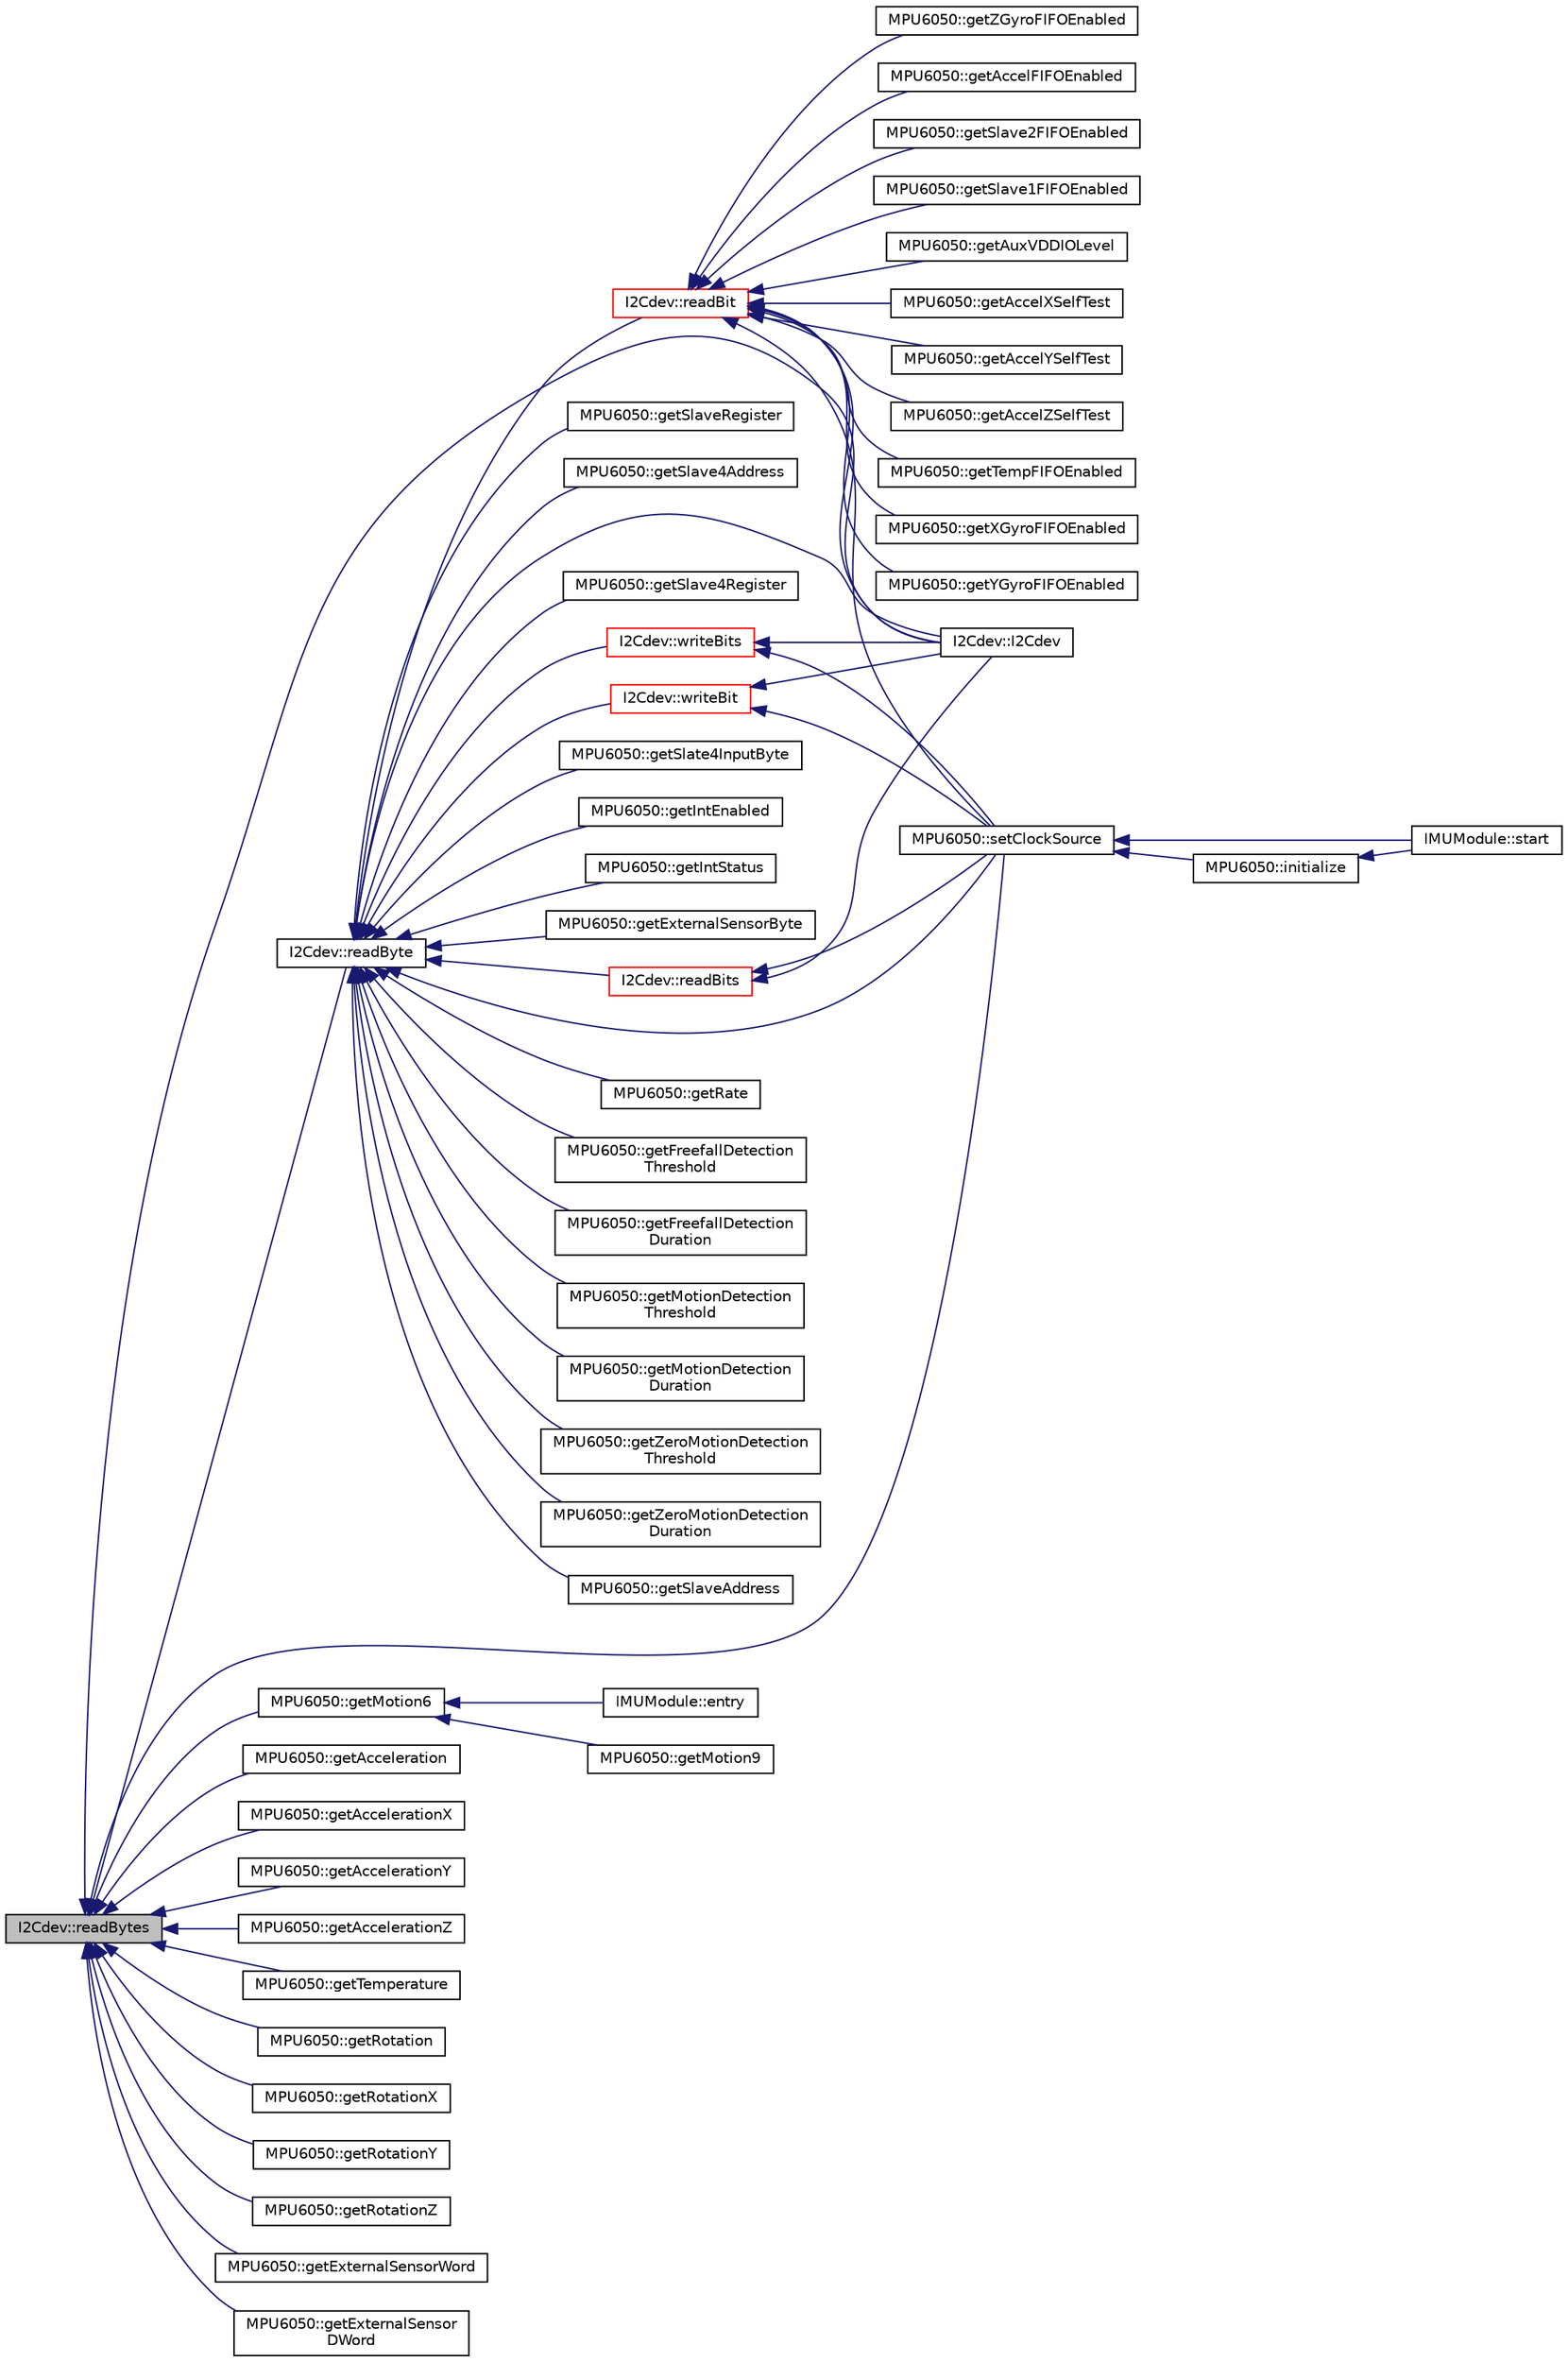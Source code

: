 digraph "I2Cdev::readBytes"
{
  edge [fontname="Helvetica",fontsize="10",labelfontname="Helvetica",labelfontsize="10"];
  node [fontname="Helvetica",fontsize="10",shape=record];
  rankdir="LR";
  Node289 [label="I2Cdev::readBytes",height=0.2,width=0.4,color="black", fillcolor="grey75", style="filled", fontcolor="black"];
  Node289 -> Node290 [dir="back",color="midnightblue",fontsize="10",style="solid",fontname="Helvetica"];
  Node290 [label="I2Cdev::I2Cdev",height=0.2,width=0.4,color="black", fillcolor="white", style="filled",URL="$class_i2_cdev.html#a2f70586510cbda5c5267a10b4ca220b9"];
  Node289 -> Node291 [dir="back",color="midnightblue",fontsize="10",style="solid",fontname="Helvetica"];
  Node291 [label="I2Cdev::readByte",height=0.2,width=0.4,color="black", fillcolor="white", style="filled",URL="$class_i2_cdev.html#aef1db446b45660c6631fc780278ac366",tooltip="Read single byte from an 8-bit device register. "];
  Node291 -> Node290 [dir="back",color="midnightblue",fontsize="10",style="solid",fontname="Helvetica"];
  Node291 -> Node292 [dir="back",color="midnightblue",fontsize="10",style="solid",fontname="Helvetica"];
  Node292 [label="I2Cdev::readBit",height=0.2,width=0.4,color="red", fillcolor="white", style="filled",URL="$class_i2_cdev.html#a9f104431c59658432e8b2f02c3e1acd6",tooltip="Read a single bit from an 8-bit device register. "];
  Node292 -> Node290 [dir="back",color="midnightblue",fontsize="10",style="solid",fontname="Helvetica"];
  Node292 -> Node293 [dir="back",color="midnightblue",fontsize="10",style="solid",fontname="Helvetica"];
  Node293 [label="MPU6050::getAuxVDDIOLevel",height=0.2,width=0.4,color="black", fillcolor="white", style="filled",URL="$class_m_p_u6050.html#af6e9af8e2222889fd5458e2ae12c55c8",tooltip="Get the auxiliary I2C supply voltage level. "];
  Node292 -> Node294 [dir="back",color="midnightblue",fontsize="10",style="solid",fontname="Helvetica"];
  Node294 [label="MPU6050::getAccelXSelfTest",height=0.2,width=0.4,color="black", fillcolor="white", style="filled",URL="$class_m_p_u6050.html#a8fc7eab1302281f6e4bc953379f3237b",tooltip="Get self-test enabled setting for accelerometer X axis. "];
  Node292 -> Node295 [dir="back",color="midnightblue",fontsize="10",style="solid",fontname="Helvetica"];
  Node295 [label="MPU6050::getAccelYSelfTest",height=0.2,width=0.4,color="black", fillcolor="white", style="filled",URL="$class_m_p_u6050.html#a2523e798db3baf9cb9dbf347af16639b",tooltip="Get self-test enabled value for accelerometer Y axis. "];
  Node292 -> Node296 [dir="back",color="midnightblue",fontsize="10",style="solid",fontname="Helvetica"];
  Node296 [label="MPU6050::getAccelZSelfTest",height=0.2,width=0.4,color="black", fillcolor="white", style="filled",URL="$class_m_p_u6050.html#a57710638eeb6176cf14a8c444bda5300",tooltip="Get self-test enabled value for accelerometer Z axis. "];
  Node292 -> Node297 [dir="back",color="midnightblue",fontsize="10",style="solid",fontname="Helvetica"];
  Node297 [label="MPU6050::getTempFIFOEnabled",height=0.2,width=0.4,color="black", fillcolor="white", style="filled",URL="$class_m_p_u6050.html#a913c2095001e204b5b09f8382a86d2ca",tooltip="Get temperature FIFO enabled value. "];
  Node292 -> Node298 [dir="back",color="midnightblue",fontsize="10",style="solid",fontname="Helvetica"];
  Node298 [label="MPU6050::getXGyroFIFOEnabled",height=0.2,width=0.4,color="black", fillcolor="white", style="filled",URL="$class_m_p_u6050.html#ada9a553176b57815f23fb7d71bb85c9d",tooltip="Get gyroscope X-axis FIFO enabled value. "];
  Node292 -> Node299 [dir="back",color="midnightblue",fontsize="10",style="solid",fontname="Helvetica"];
  Node299 [label="MPU6050::getYGyroFIFOEnabled",height=0.2,width=0.4,color="black", fillcolor="white", style="filled",URL="$class_m_p_u6050.html#a86c85d5b5c93df82394435b868e17463",tooltip="Get gyroscope Y-axis FIFO enabled value. "];
  Node292 -> Node300 [dir="back",color="midnightblue",fontsize="10",style="solid",fontname="Helvetica"];
  Node300 [label="MPU6050::getZGyroFIFOEnabled",height=0.2,width=0.4,color="black", fillcolor="white", style="filled",URL="$class_m_p_u6050.html#adbbbd131c74f37dd545403633eb317ff",tooltip="Get gyroscope Z-axis FIFO enabled value. "];
  Node292 -> Node301 [dir="back",color="midnightblue",fontsize="10",style="solid",fontname="Helvetica"];
  Node301 [label="MPU6050::getAccelFIFOEnabled",height=0.2,width=0.4,color="black", fillcolor="white", style="filled",URL="$class_m_p_u6050.html#ace244415128ad7a38293ad6808b7face",tooltip="Get accelerometer FIFO enabled value. "];
  Node292 -> Node302 [dir="back",color="midnightblue",fontsize="10",style="solid",fontname="Helvetica"];
  Node302 [label="MPU6050::getSlave2FIFOEnabled",height=0.2,width=0.4,color="black", fillcolor="white", style="filled",URL="$class_m_p_u6050.html#a3c2e29508607a655221a2fa4f4219b4d",tooltip="Get Slave 2 FIFO enabled value. "];
  Node292 -> Node303 [dir="back",color="midnightblue",fontsize="10",style="solid",fontname="Helvetica"];
  Node303 [label="MPU6050::getSlave1FIFOEnabled",height=0.2,width=0.4,color="black", fillcolor="white", style="filled",URL="$class_m_p_u6050.html#afd6a9b55a589c83c9a0fb0b5b2a88234",tooltip="Get Slave 1 FIFO enabled value. "];
  Node292 -> Node358 [dir="back",color="midnightblue",fontsize="10",style="solid",fontname="Helvetica"];
  Node358 [label="MPU6050::setClockSource",height=0.2,width=0.4,color="black", fillcolor="white", style="filled",URL="$class_m_p_u6050.html#a4c1cd147d038e024bdeaa053c4d77734",tooltip="Set clock source setting. "];
  Node358 -> Node359 [dir="back",color="midnightblue",fontsize="10",style="solid",fontname="Helvetica"];
  Node359 [label="IMUModule::start",height=0.2,width=0.4,color="black", fillcolor="white", style="filled",URL="$class_i_m_u_module.html#aba29f7665d8ec8f0eefe802f1c2b741c",tooltip="Called once to initialize the module. "];
  Node358 -> Node360 [dir="back",color="midnightblue",fontsize="10",style="solid",fontname="Helvetica"];
  Node360 [label="MPU6050::initialize",height=0.2,width=0.4,color="black", fillcolor="white", style="filled",URL="$class_m_p_u6050.html#abd8fc6c18adf158011118fbccc7e7054",tooltip="Power on and prepare for general usage. "];
  Node360 -> Node359 [dir="back",color="midnightblue",fontsize="10",style="solid",fontname="Helvetica"];
  Node291 -> Node361 [dir="back",color="midnightblue",fontsize="10",style="solid",fontname="Helvetica"];
  Node361 [label="I2Cdev::readBits",height=0.2,width=0.4,color="red", fillcolor="white", style="filled",URL="$class_i2_cdev.html#ab507de3d1a8f9e1528038ed2b2301d31",tooltip="Read multiple bits from an 8-bit device register. "];
  Node361 -> Node290 [dir="back",color="midnightblue",fontsize="10",style="solid",fontname="Helvetica"];
  Node361 -> Node358 [dir="back",color="midnightblue",fontsize="10",style="solid",fontname="Helvetica"];
  Node291 -> Node374 [dir="back",color="midnightblue",fontsize="10",style="solid",fontname="Helvetica"];
  Node374 [label="I2Cdev::writeBit",height=0.2,width=0.4,color="red", fillcolor="white", style="filled",URL="$class_i2_cdev.html#aa68890af87de5471d32e583ebbd91acb",tooltip="write a single bit in an 8-bit device register. "];
  Node374 -> Node290 [dir="back",color="midnightblue",fontsize="10",style="solid",fontname="Helvetica"];
  Node374 -> Node358 [dir="back",color="midnightblue",fontsize="10",style="solid",fontname="Helvetica"];
  Node291 -> Node427 [dir="back",color="midnightblue",fontsize="10",style="solid",fontname="Helvetica"];
  Node427 [label="I2Cdev::writeBits",height=0.2,width=0.4,color="red", fillcolor="white", style="filled",URL="$class_i2_cdev.html#a913371251b6a41520c080115650e1b59",tooltip="Write multiple bits in an 8-bit device register. "];
  Node427 -> Node290 [dir="back",color="midnightblue",fontsize="10",style="solid",fontname="Helvetica"];
  Node427 -> Node358 [dir="back",color="midnightblue",fontsize="10",style="solid",fontname="Helvetica"];
  Node291 -> Node439 [dir="back",color="midnightblue",fontsize="10",style="solid",fontname="Helvetica"];
  Node439 [label="MPU6050::getRate",height=0.2,width=0.4,color="black", fillcolor="white", style="filled",URL="$class_m_p_u6050.html#a887a173e079980505763ffd1aa9fec05",tooltip="Get gyroscope output rate divider. "];
  Node291 -> Node440 [dir="back",color="midnightblue",fontsize="10",style="solid",fontname="Helvetica"];
  Node440 [label="MPU6050::getFreefallDetection\lThreshold",height=0.2,width=0.4,color="black", fillcolor="white", style="filled",URL="$class_m_p_u6050.html#ac7f5c0511fe9d0f3525a3757498daed7",tooltip="Get free-fall event acceleration threshold. "];
  Node291 -> Node441 [dir="back",color="midnightblue",fontsize="10",style="solid",fontname="Helvetica"];
  Node441 [label="MPU6050::getFreefallDetection\lDuration",height=0.2,width=0.4,color="black", fillcolor="white", style="filled",URL="$class_m_p_u6050.html#a3cff6b9613ad01aa1a51c287f5c5e329",tooltip="Get free-fall event duration threshold. "];
  Node291 -> Node442 [dir="back",color="midnightblue",fontsize="10",style="solid",fontname="Helvetica"];
  Node442 [label="MPU6050::getMotionDetection\lThreshold",height=0.2,width=0.4,color="black", fillcolor="white", style="filled",URL="$class_m_p_u6050.html#ab7a825b1b8b86cebda308289630795e7",tooltip="Get motion detection event acceleration threshold. "];
  Node291 -> Node443 [dir="back",color="midnightblue",fontsize="10",style="solid",fontname="Helvetica"];
  Node443 [label="MPU6050::getMotionDetection\lDuration",height=0.2,width=0.4,color="black", fillcolor="white", style="filled",URL="$class_m_p_u6050.html#a8ba035c2ae4a05d7e51b0d29e4924fb0",tooltip="Get motion detection event duration threshold. "];
  Node291 -> Node444 [dir="back",color="midnightblue",fontsize="10",style="solid",fontname="Helvetica"];
  Node444 [label="MPU6050::getZeroMotionDetection\lThreshold",height=0.2,width=0.4,color="black", fillcolor="white", style="filled",URL="$class_m_p_u6050.html#ad941c1e844dc9230675c115734599ea3",tooltip="Get zero motion detection event acceleration threshold. "];
  Node291 -> Node445 [dir="back",color="midnightblue",fontsize="10",style="solid",fontname="Helvetica"];
  Node445 [label="MPU6050::getZeroMotionDetection\lDuration",height=0.2,width=0.4,color="black", fillcolor="white", style="filled",URL="$class_m_p_u6050.html#a04c0fcdcd0157b6dbf74d4901424801e",tooltip="Get zero motion detection event duration threshold. "];
  Node291 -> Node446 [dir="back",color="midnightblue",fontsize="10",style="solid",fontname="Helvetica"];
  Node446 [label="MPU6050::getSlaveAddress",height=0.2,width=0.4,color="black", fillcolor="white", style="filled",URL="$class_m_p_u6050.html#af75b9f7ccac48515c7544238db0e6863",tooltip="Get the I2C address of the specified slave (0-3). "];
  Node291 -> Node447 [dir="back",color="midnightblue",fontsize="10",style="solid",fontname="Helvetica"];
  Node447 [label="MPU6050::getSlaveRegister",height=0.2,width=0.4,color="black", fillcolor="white", style="filled",URL="$class_m_p_u6050.html#ae7e9ead9645bcef326eb579c6ab5d5ff",tooltip="Get the active internal register for the specified slave (0-3). "];
  Node291 -> Node448 [dir="back",color="midnightblue",fontsize="10",style="solid",fontname="Helvetica"];
  Node448 [label="MPU6050::getSlave4Address",height=0.2,width=0.4,color="black", fillcolor="white", style="filled",URL="$class_m_p_u6050.html#a4278dec5fec25be9a6f45b51a3373ad2",tooltip="Get the I2C address of Slave 4. "];
  Node291 -> Node449 [dir="back",color="midnightblue",fontsize="10",style="solid",fontname="Helvetica"];
  Node449 [label="MPU6050::getSlave4Register",height=0.2,width=0.4,color="black", fillcolor="white", style="filled",URL="$class_m_p_u6050.html#a7bd548cb60ecceb27c72f026ec0a60f8",tooltip="Get the active internal register for the Slave 4. "];
  Node291 -> Node450 [dir="back",color="midnightblue",fontsize="10",style="solid",fontname="Helvetica"];
  Node450 [label="MPU6050::getSlate4InputByte",height=0.2,width=0.4,color="black", fillcolor="white", style="filled",URL="$class_m_p_u6050.html#a9bc93f34bc3d85cbe6010b4a3a88c5a7",tooltip="Get last available byte read from Slave 4. "];
  Node291 -> Node451 [dir="back",color="midnightblue",fontsize="10",style="solid",fontname="Helvetica"];
  Node451 [label="MPU6050::getIntEnabled",height=0.2,width=0.4,color="black", fillcolor="white", style="filled",URL="$class_m_p_u6050.html#a295c9600579557df065aff88bc7a1d83",tooltip="Get full interrupt enabled status. "];
  Node291 -> Node452 [dir="back",color="midnightblue",fontsize="10",style="solid",fontname="Helvetica"];
  Node452 [label="MPU6050::getIntStatus",height=0.2,width=0.4,color="black", fillcolor="white", style="filled",URL="$class_m_p_u6050.html#a550a735623cb1de950c72cd6931ee804",tooltip="Get full set of interrupt status bits. "];
  Node291 -> Node453 [dir="back",color="midnightblue",fontsize="10",style="solid",fontname="Helvetica"];
  Node453 [label="MPU6050::getExternalSensorByte",height=0.2,width=0.4,color="black", fillcolor="white", style="filled",URL="$class_m_p_u6050.html#a7f786ab4264f40e5a95e8937ec9adcc2",tooltip="Read single byte from external sensor data register. "];
  Node291 -> Node358 [dir="back",color="midnightblue",fontsize="10",style="solid",fontname="Helvetica"];
  Node289 -> Node454 [dir="back",color="midnightblue",fontsize="10",style="solid",fontname="Helvetica"];
  Node454 [label="MPU6050::getMotion6",height=0.2,width=0.4,color="black", fillcolor="white", style="filled",URL="$class_m_p_u6050.html#a574d3093dc131e4251a9b37adf208ca7",tooltip="Get raw 6-axis motion sensor readings (accel/gyro). "];
  Node454 -> Node455 [dir="back",color="midnightblue",fontsize="10",style="solid",fontname="Helvetica"];
  Node455 [label="IMUModule::entry",height=0.2,width=0.4,color="black", fillcolor="white", style="filled",URL="$class_i_m_u_module.html#a784f495174be8c60b2d1e5a99bf508c9",tooltip="Called by the RTOS at the desired update rate. "];
  Node454 -> Node456 [dir="back",color="midnightblue",fontsize="10",style="solid",fontname="Helvetica"];
  Node456 [label="MPU6050::getMotion9",height=0.2,width=0.4,color="black", fillcolor="white", style="filled",URL="$class_m_p_u6050.html#aabfd2920e748016383e8124a4b32ad31",tooltip="Get raw 9-axis motion sensor readings (accel/gyro/compass). "];
  Node289 -> Node457 [dir="back",color="midnightblue",fontsize="10",style="solid",fontname="Helvetica"];
  Node457 [label="MPU6050::getAcceleration",height=0.2,width=0.4,color="black", fillcolor="white", style="filled",URL="$class_m_p_u6050.html#a658dfc7e35b7fdba360a75f137bde33a",tooltip="Get 3-axis accelerometer readings. "];
  Node289 -> Node458 [dir="back",color="midnightblue",fontsize="10",style="solid",fontname="Helvetica"];
  Node458 [label="MPU6050::getAccelerationX",height=0.2,width=0.4,color="black", fillcolor="white", style="filled",URL="$class_m_p_u6050.html#aa68475158c22128e5459c4c5e19439dc",tooltip="Get X-axis accelerometer reading. "];
  Node289 -> Node459 [dir="back",color="midnightblue",fontsize="10",style="solid",fontname="Helvetica"];
  Node459 [label="MPU6050::getAccelerationY",height=0.2,width=0.4,color="black", fillcolor="white", style="filled",URL="$class_m_p_u6050.html#a27240b90d3e03c85b7a619b794bb1756",tooltip="Get Y-axis accelerometer reading. "];
  Node289 -> Node460 [dir="back",color="midnightblue",fontsize="10",style="solid",fontname="Helvetica"];
  Node460 [label="MPU6050::getAccelerationZ",height=0.2,width=0.4,color="black", fillcolor="white", style="filled",URL="$class_m_p_u6050.html#acf5f5a20c10d99a1bdedf139f897bfdf",tooltip="Get Z-axis accelerometer reading. "];
  Node289 -> Node461 [dir="back",color="midnightblue",fontsize="10",style="solid",fontname="Helvetica"];
  Node461 [label="MPU6050::getTemperature",height=0.2,width=0.4,color="black", fillcolor="white", style="filled",URL="$class_m_p_u6050.html#aedfa4f1e6507f48c0a09545345a87875",tooltip="Get current internal temperature. "];
  Node289 -> Node462 [dir="back",color="midnightblue",fontsize="10",style="solid",fontname="Helvetica"];
  Node462 [label="MPU6050::getRotation",height=0.2,width=0.4,color="black", fillcolor="white", style="filled",URL="$class_m_p_u6050.html#a8ca85b87e7e0230921062fce7889b0d1",tooltip="Get 3-axis gyroscope readings. "];
  Node289 -> Node463 [dir="back",color="midnightblue",fontsize="10",style="solid",fontname="Helvetica"];
  Node463 [label="MPU6050::getRotationX",height=0.2,width=0.4,color="black", fillcolor="white", style="filled",URL="$class_m_p_u6050.html#a268f52843a24992ff06a3f12392de584",tooltip="Get X-axis gyroscope reading. "];
  Node289 -> Node464 [dir="back",color="midnightblue",fontsize="10",style="solid",fontname="Helvetica"];
  Node464 [label="MPU6050::getRotationY",height=0.2,width=0.4,color="black", fillcolor="white", style="filled",URL="$class_m_p_u6050.html#a97cbe7f10dd27e07bd78d1c25e4286b5",tooltip="Get Y-axis gyroscope reading. "];
  Node289 -> Node465 [dir="back",color="midnightblue",fontsize="10",style="solid",fontname="Helvetica"];
  Node465 [label="MPU6050::getRotationZ",height=0.2,width=0.4,color="black", fillcolor="white", style="filled",URL="$class_m_p_u6050.html#ae0fee1ba996a2b6f914df6fc34e7da48",tooltip="Get Z-axis gyroscope reading. "];
  Node289 -> Node466 [dir="back",color="midnightblue",fontsize="10",style="solid",fontname="Helvetica"];
  Node466 [label="MPU6050::getExternalSensorWord",height=0.2,width=0.4,color="black", fillcolor="white", style="filled",URL="$class_m_p_u6050.html#aaee15e48af7ba78660b5754f3bb5f37a",tooltip="Read word (2 bytes) from external sensor data registers. "];
  Node289 -> Node467 [dir="back",color="midnightblue",fontsize="10",style="solid",fontname="Helvetica"];
  Node467 [label="MPU6050::getExternalSensor\lDWord",height=0.2,width=0.4,color="black", fillcolor="white", style="filled",URL="$class_m_p_u6050.html#afd8983f0911e37015434bebc85185fb2",tooltip="Read double word (4 bytes) from external sensor data registers. "];
  Node289 -> Node358 [dir="back",color="midnightblue",fontsize="10",style="solid",fontname="Helvetica"];
}
